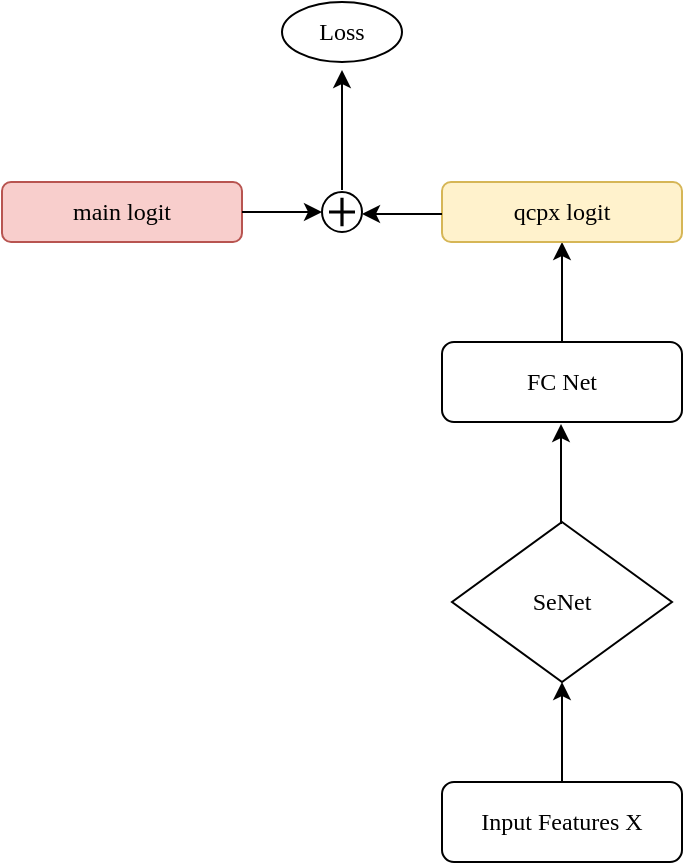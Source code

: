 <mxfile version="27.2.0">
  <diagram name="第 1 页" id="EoRDulCthQvQQHPEs5Lg">
    <mxGraphModel dx="1426" dy="800" grid="1" gridSize="10" guides="1" tooltips="1" connect="1" arrows="1" fold="1" page="1" pageScale="1" pageWidth="827" pageHeight="1169" math="0" shadow="0">
      <root>
        <mxCell id="0" />
        <mxCell id="1" parent="0" />
        <mxCell id="8TABBWpLTYmOLjnZ4siv-1" value="Input Features X" style="rounded=1;whiteSpace=wrap;html=1;fontFamily=Comic Sans MS;" vertex="1" parent="1">
          <mxGeometry x="320" y="480" width="120" height="40" as="geometry" />
        </mxCell>
        <mxCell id="8TABBWpLTYmOLjnZ4siv-2" value="" style="endArrow=classic;html=1;rounded=0;exitX=0.5;exitY=0;exitDx=0;exitDy=0;fontFamily=Comic Sans MS;" edge="1" parent="1" source="8TABBWpLTYmOLjnZ4siv-1">
          <mxGeometry width="50" height="50" relative="1" as="geometry">
            <mxPoint x="390" y="480" as="sourcePoint" />
            <mxPoint x="380" y="430" as="targetPoint" />
          </mxGeometry>
        </mxCell>
        <mxCell id="8TABBWpLTYmOLjnZ4siv-3" value="SeNet" style="rhombus;whiteSpace=wrap;html=1;fontFamily=Comic Sans MS;" vertex="1" parent="1">
          <mxGeometry x="325" y="350" width="110" height="80" as="geometry" />
        </mxCell>
        <mxCell id="8TABBWpLTYmOLjnZ4siv-6" value="" style="endArrow=classic;html=1;rounded=0;exitX=0.5;exitY=0;exitDx=0;exitDy=0;fontFamily=Comic Sans MS;" edge="1" parent="1">
          <mxGeometry width="50" height="50" relative="1" as="geometry">
            <mxPoint x="379.5" y="351" as="sourcePoint" />
            <mxPoint x="379.5" y="301" as="targetPoint" />
          </mxGeometry>
        </mxCell>
        <mxCell id="8TABBWpLTYmOLjnZ4siv-7" value="FC Net" style="rounded=1;whiteSpace=wrap;html=1;fontFamily=Comic Sans MS;" vertex="1" parent="1">
          <mxGeometry x="320" y="260" width="120" height="40" as="geometry" />
        </mxCell>
        <mxCell id="8TABBWpLTYmOLjnZ4siv-8" value="" style="endArrow=classic;html=1;rounded=0;fontFamily=Comic Sans MS;" edge="1" parent="1">
          <mxGeometry width="50" height="50" relative="1" as="geometry">
            <mxPoint x="380" y="260" as="sourcePoint" />
            <mxPoint x="380" y="210" as="targetPoint" />
          </mxGeometry>
        </mxCell>
        <mxCell id="8TABBWpLTYmOLjnZ4siv-9" value="qcpx logit" style="rounded=1;whiteSpace=wrap;html=1;fontFamily=Comic Sans MS;fillColor=#fff2cc;strokeColor=#d6b656;" vertex="1" parent="1">
          <mxGeometry x="320" y="180" width="120" height="30" as="geometry" />
        </mxCell>
        <mxCell id="8TABBWpLTYmOLjnZ4siv-10" value="" style="endArrow=classic;html=1;rounded=0;fontFamily=Comic Sans MS;" edge="1" parent="1">
          <mxGeometry width="50" height="50" relative="1" as="geometry">
            <mxPoint x="320" y="196" as="sourcePoint" />
            <mxPoint x="280" y="196" as="targetPoint" />
          </mxGeometry>
        </mxCell>
        <mxCell id="8TABBWpLTYmOLjnZ4siv-92" value="" style="group;fontFamily=Comic Sans MS;" vertex="1" connectable="0" parent="1">
          <mxGeometry x="260" y="185" width="20" height="20" as="geometry" />
        </mxCell>
        <mxCell id="8TABBWpLTYmOLjnZ4siv-90" value="" style="ellipse;whiteSpace=wrap;html=1;aspect=fixed;labelBackgroundColor=none;rounded=1;fontFamily=Comic Sans MS;" vertex="1" parent="8TABBWpLTYmOLjnZ4siv-92">
          <mxGeometry width="20" height="20" as="geometry" />
        </mxCell>
        <mxCell id="8TABBWpLTYmOLjnZ4siv-91" value="" style="shape=cross;whiteSpace=wrap;html=1;size=0.05;fontStyle=1;labelBackgroundColor=none;rounded=1;fontFamily=Comic Sans MS;" vertex="1" parent="8TABBWpLTYmOLjnZ4siv-92">
          <mxGeometry x="4" y="3.333" width="12" height="13.333" as="geometry" />
        </mxCell>
        <mxCell id="8TABBWpLTYmOLjnZ4siv-95" value="main logit" style="rounded=1;whiteSpace=wrap;html=1;fontFamily=Comic Sans MS;fillColor=#f8cecc;strokeColor=#b85450;" vertex="1" parent="1">
          <mxGeometry x="100" y="180" width="120" height="30" as="geometry" />
        </mxCell>
        <mxCell id="8TABBWpLTYmOLjnZ4siv-96" value="" style="endArrow=classic;html=1;rounded=0;entryX=0;entryY=0.5;entryDx=0;entryDy=0;exitX=1;exitY=0.5;exitDx=0;exitDy=0;fontFamily=Comic Sans MS;" edge="1" parent="1" source="8TABBWpLTYmOLjnZ4siv-95" target="8TABBWpLTYmOLjnZ4siv-90">
          <mxGeometry width="50" height="50" relative="1" as="geometry">
            <mxPoint x="190" y="200" as="sourcePoint" />
            <mxPoint x="240" y="150" as="targetPoint" />
          </mxGeometry>
        </mxCell>
        <mxCell id="8TABBWpLTYmOLjnZ4siv-97" value="" style="endArrow=classic;html=1;rounded=0;fontFamily=Comic Sans MS;" edge="1" parent="1">
          <mxGeometry width="50" height="50" relative="1" as="geometry">
            <mxPoint x="270" y="184" as="sourcePoint" />
            <mxPoint x="270" y="124" as="targetPoint" />
          </mxGeometry>
        </mxCell>
        <mxCell id="8TABBWpLTYmOLjnZ4siv-98" value="Loss" style="ellipse;whiteSpace=wrap;html=1;fontFamily=Comic Sans MS;" vertex="1" parent="1">
          <mxGeometry x="240" y="90" width="60" height="30" as="geometry" />
        </mxCell>
      </root>
    </mxGraphModel>
  </diagram>
</mxfile>
